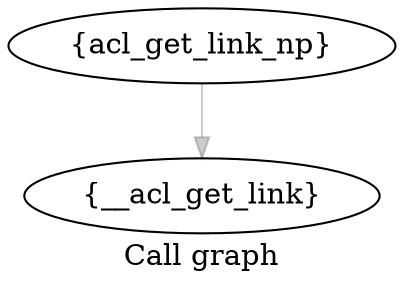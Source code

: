 digraph "Call graph" {
	label="Call graph";
	"Node0x805648360" [label="{__acl_get_link}"];

	"Node0x805648300" [label="{acl_get_link_np}"];
	"Node0x805648300" -> "Node0x805648360" [color="#00000033"];

}
